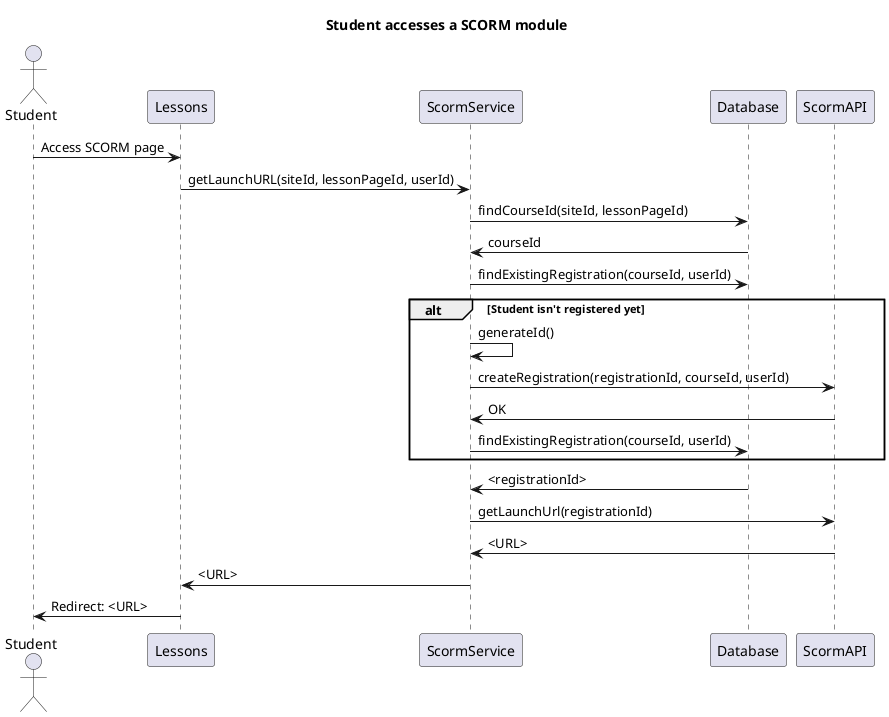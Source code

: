 ' java -jar plantuml.jar 02_scorm_job_processing_run.uml

@startuml

title Student accesses a SCORM module

actor Student

Student -> Lessons : Access SCORM page

Lessons -> ScormService : getLaunchURL(siteId, lessonPageId, userId)

ScormService -> Database : findCourseId(siteId, lessonPageId)

Database -> ScormService : courseId

ScormService -> Database : findExistingRegistration(courseId, userId)

alt Student isn't registered yet

ScormService -> ScormService : generateId()

ScormService -> ScormAPI : createRegistration(registrationId, courseId, userId)

ScormAPI -> ScormService : OK

ScormService -> Database : findExistingRegistration(courseId, userId)

end

Database -> ScormService : <registrationId>

ScormService -> ScormAPI : getLaunchUrl(registrationId)

ScormAPI -> ScormService : <URL>

ScormService -> Lessons : <URL>

Lessons -> Student : Redirect: <URL>


@enduml
